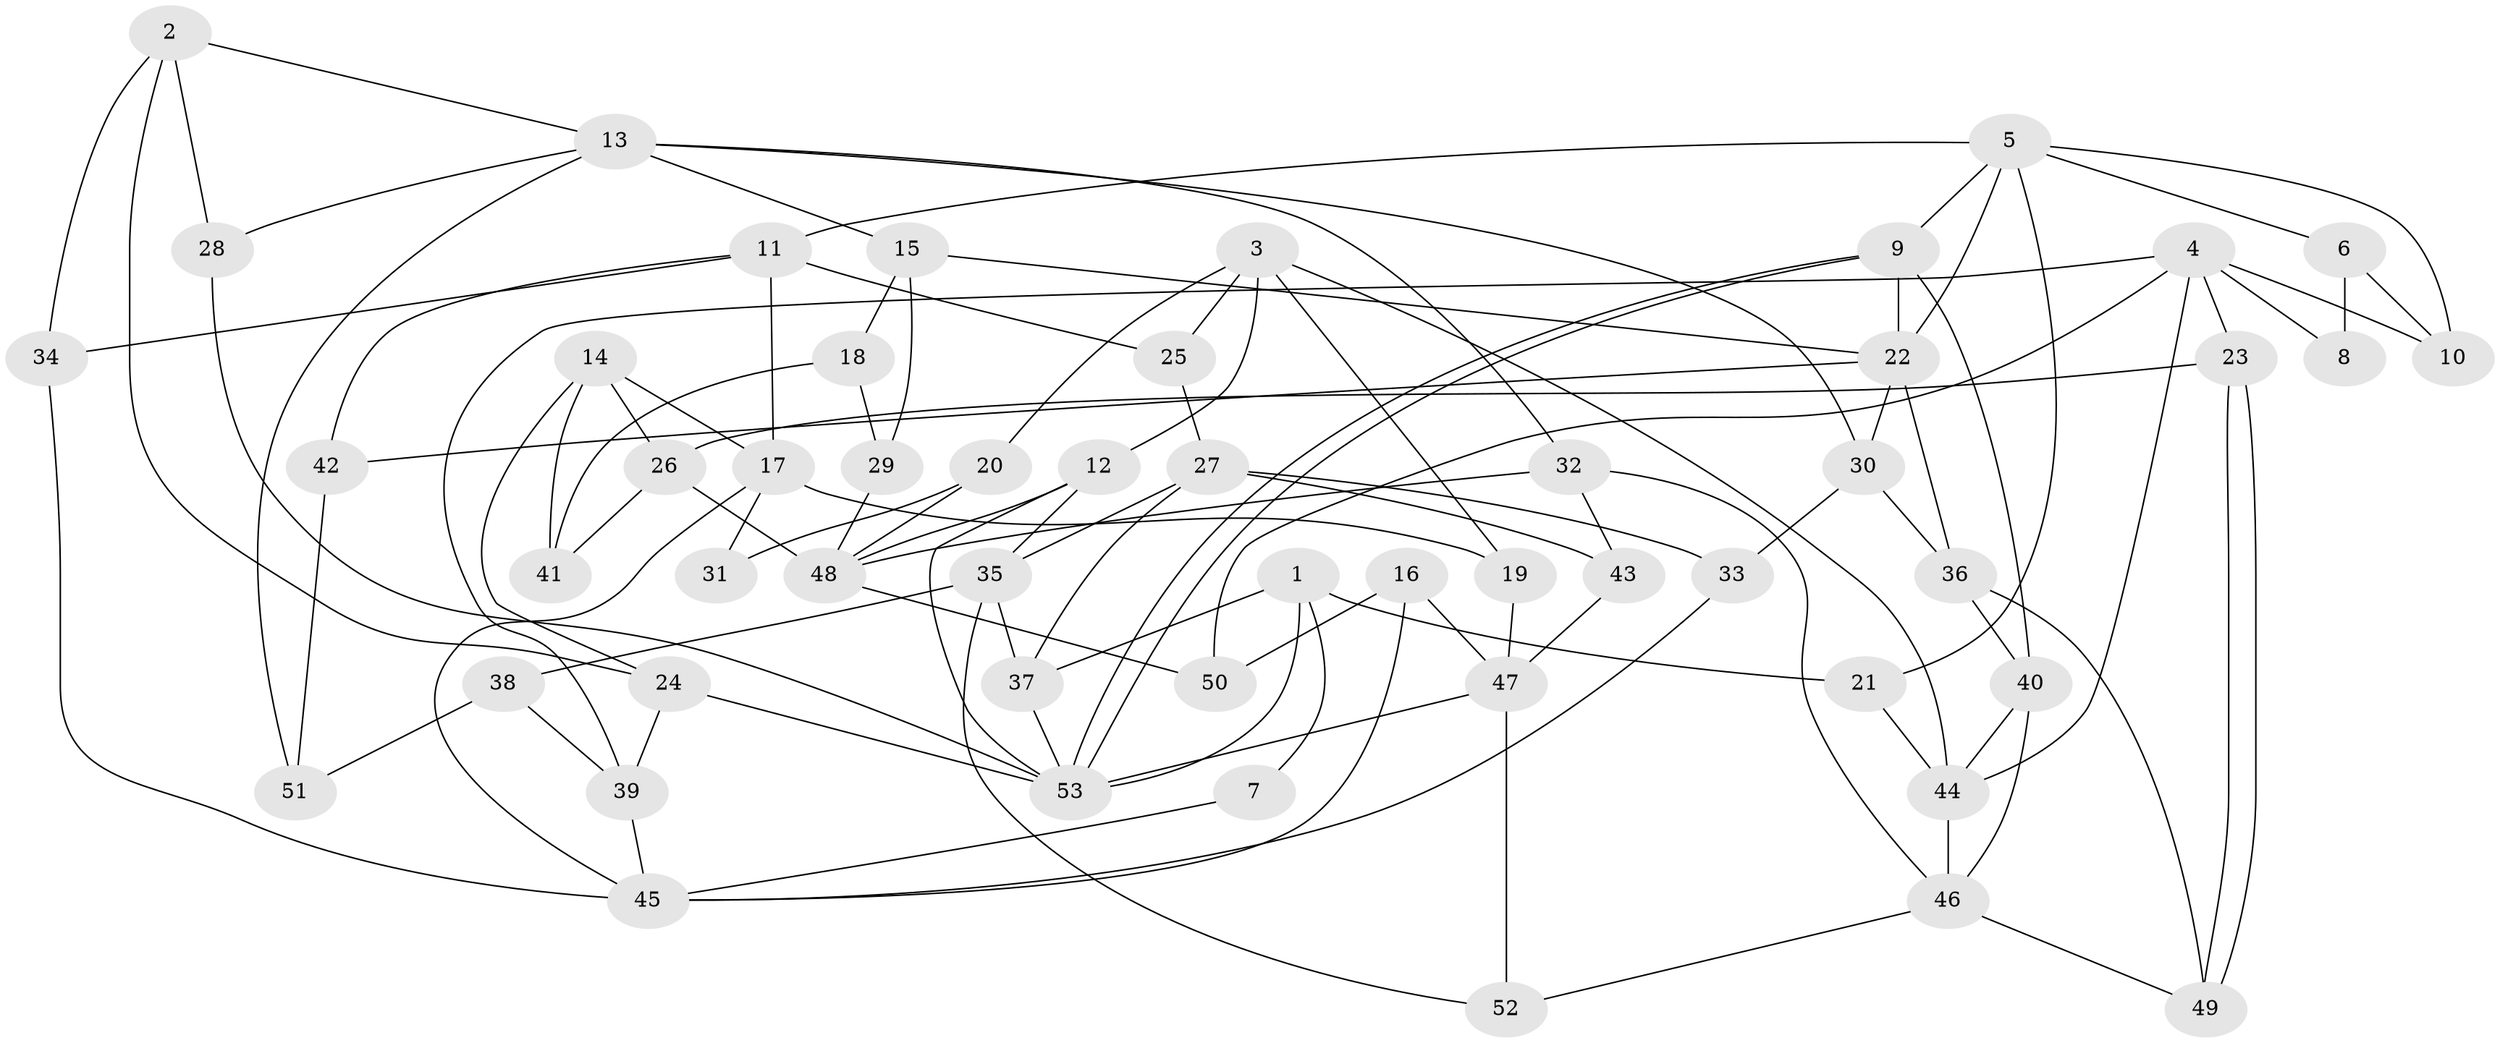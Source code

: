 // coarse degree distribution, {4: 0.16129032258064516, 8: 0.06451612903225806, 7: 0.12903225806451613, 6: 0.22580645161290322, 2: 0.0967741935483871, 5: 0.0967741935483871, 3: 0.22580645161290322}
// Generated by graph-tools (version 1.1) at 2025/42/03/06/25 10:42:00]
// undirected, 53 vertices, 106 edges
graph export_dot {
graph [start="1"]
  node [color=gray90,style=filled];
  1;
  2;
  3;
  4;
  5;
  6;
  7;
  8;
  9;
  10;
  11;
  12;
  13;
  14;
  15;
  16;
  17;
  18;
  19;
  20;
  21;
  22;
  23;
  24;
  25;
  26;
  27;
  28;
  29;
  30;
  31;
  32;
  33;
  34;
  35;
  36;
  37;
  38;
  39;
  40;
  41;
  42;
  43;
  44;
  45;
  46;
  47;
  48;
  49;
  50;
  51;
  52;
  53;
  1 -- 53;
  1 -- 21;
  1 -- 7;
  1 -- 37;
  2 -- 13;
  2 -- 24;
  2 -- 28;
  2 -- 34;
  3 -- 25;
  3 -- 12;
  3 -- 19;
  3 -- 20;
  3 -- 44;
  4 -- 44;
  4 -- 23;
  4 -- 8;
  4 -- 10;
  4 -- 39;
  4 -- 50;
  5 -- 9;
  5 -- 22;
  5 -- 6;
  5 -- 10;
  5 -- 11;
  5 -- 21;
  6 -- 10;
  6 -- 8;
  7 -- 45;
  9 -- 53;
  9 -- 53;
  9 -- 22;
  9 -- 40;
  11 -- 34;
  11 -- 17;
  11 -- 25;
  11 -- 42;
  12 -- 53;
  12 -- 48;
  12 -- 35;
  13 -- 51;
  13 -- 28;
  13 -- 15;
  13 -- 30;
  13 -- 32;
  14 -- 24;
  14 -- 26;
  14 -- 17;
  14 -- 41;
  15 -- 22;
  15 -- 18;
  15 -- 29;
  16 -- 45;
  16 -- 47;
  16 -- 50;
  17 -- 19;
  17 -- 31;
  17 -- 45;
  18 -- 29;
  18 -- 41;
  19 -- 47;
  20 -- 48;
  20 -- 31;
  21 -- 44;
  22 -- 30;
  22 -- 36;
  22 -- 42;
  23 -- 49;
  23 -- 49;
  23 -- 26;
  24 -- 39;
  24 -- 53;
  25 -- 27;
  26 -- 48;
  26 -- 41;
  27 -- 37;
  27 -- 43;
  27 -- 33;
  27 -- 35;
  28 -- 53;
  29 -- 48;
  30 -- 36;
  30 -- 33;
  32 -- 46;
  32 -- 43;
  32 -- 48;
  33 -- 45;
  34 -- 45;
  35 -- 37;
  35 -- 38;
  35 -- 52;
  36 -- 40;
  36 -- 49;
  37 -- 53;
  38 -- 39;
  38 -- 51;
  39 -- 45;
  40 -- 44;
  40 -- 46;
  42 -- 51;
  43 -- 47;
  44 -- 46;
  46 -- 52;
  46 -- 49;
  47 -- 53;
  47 -- 52;
  48 -- 50;
}
